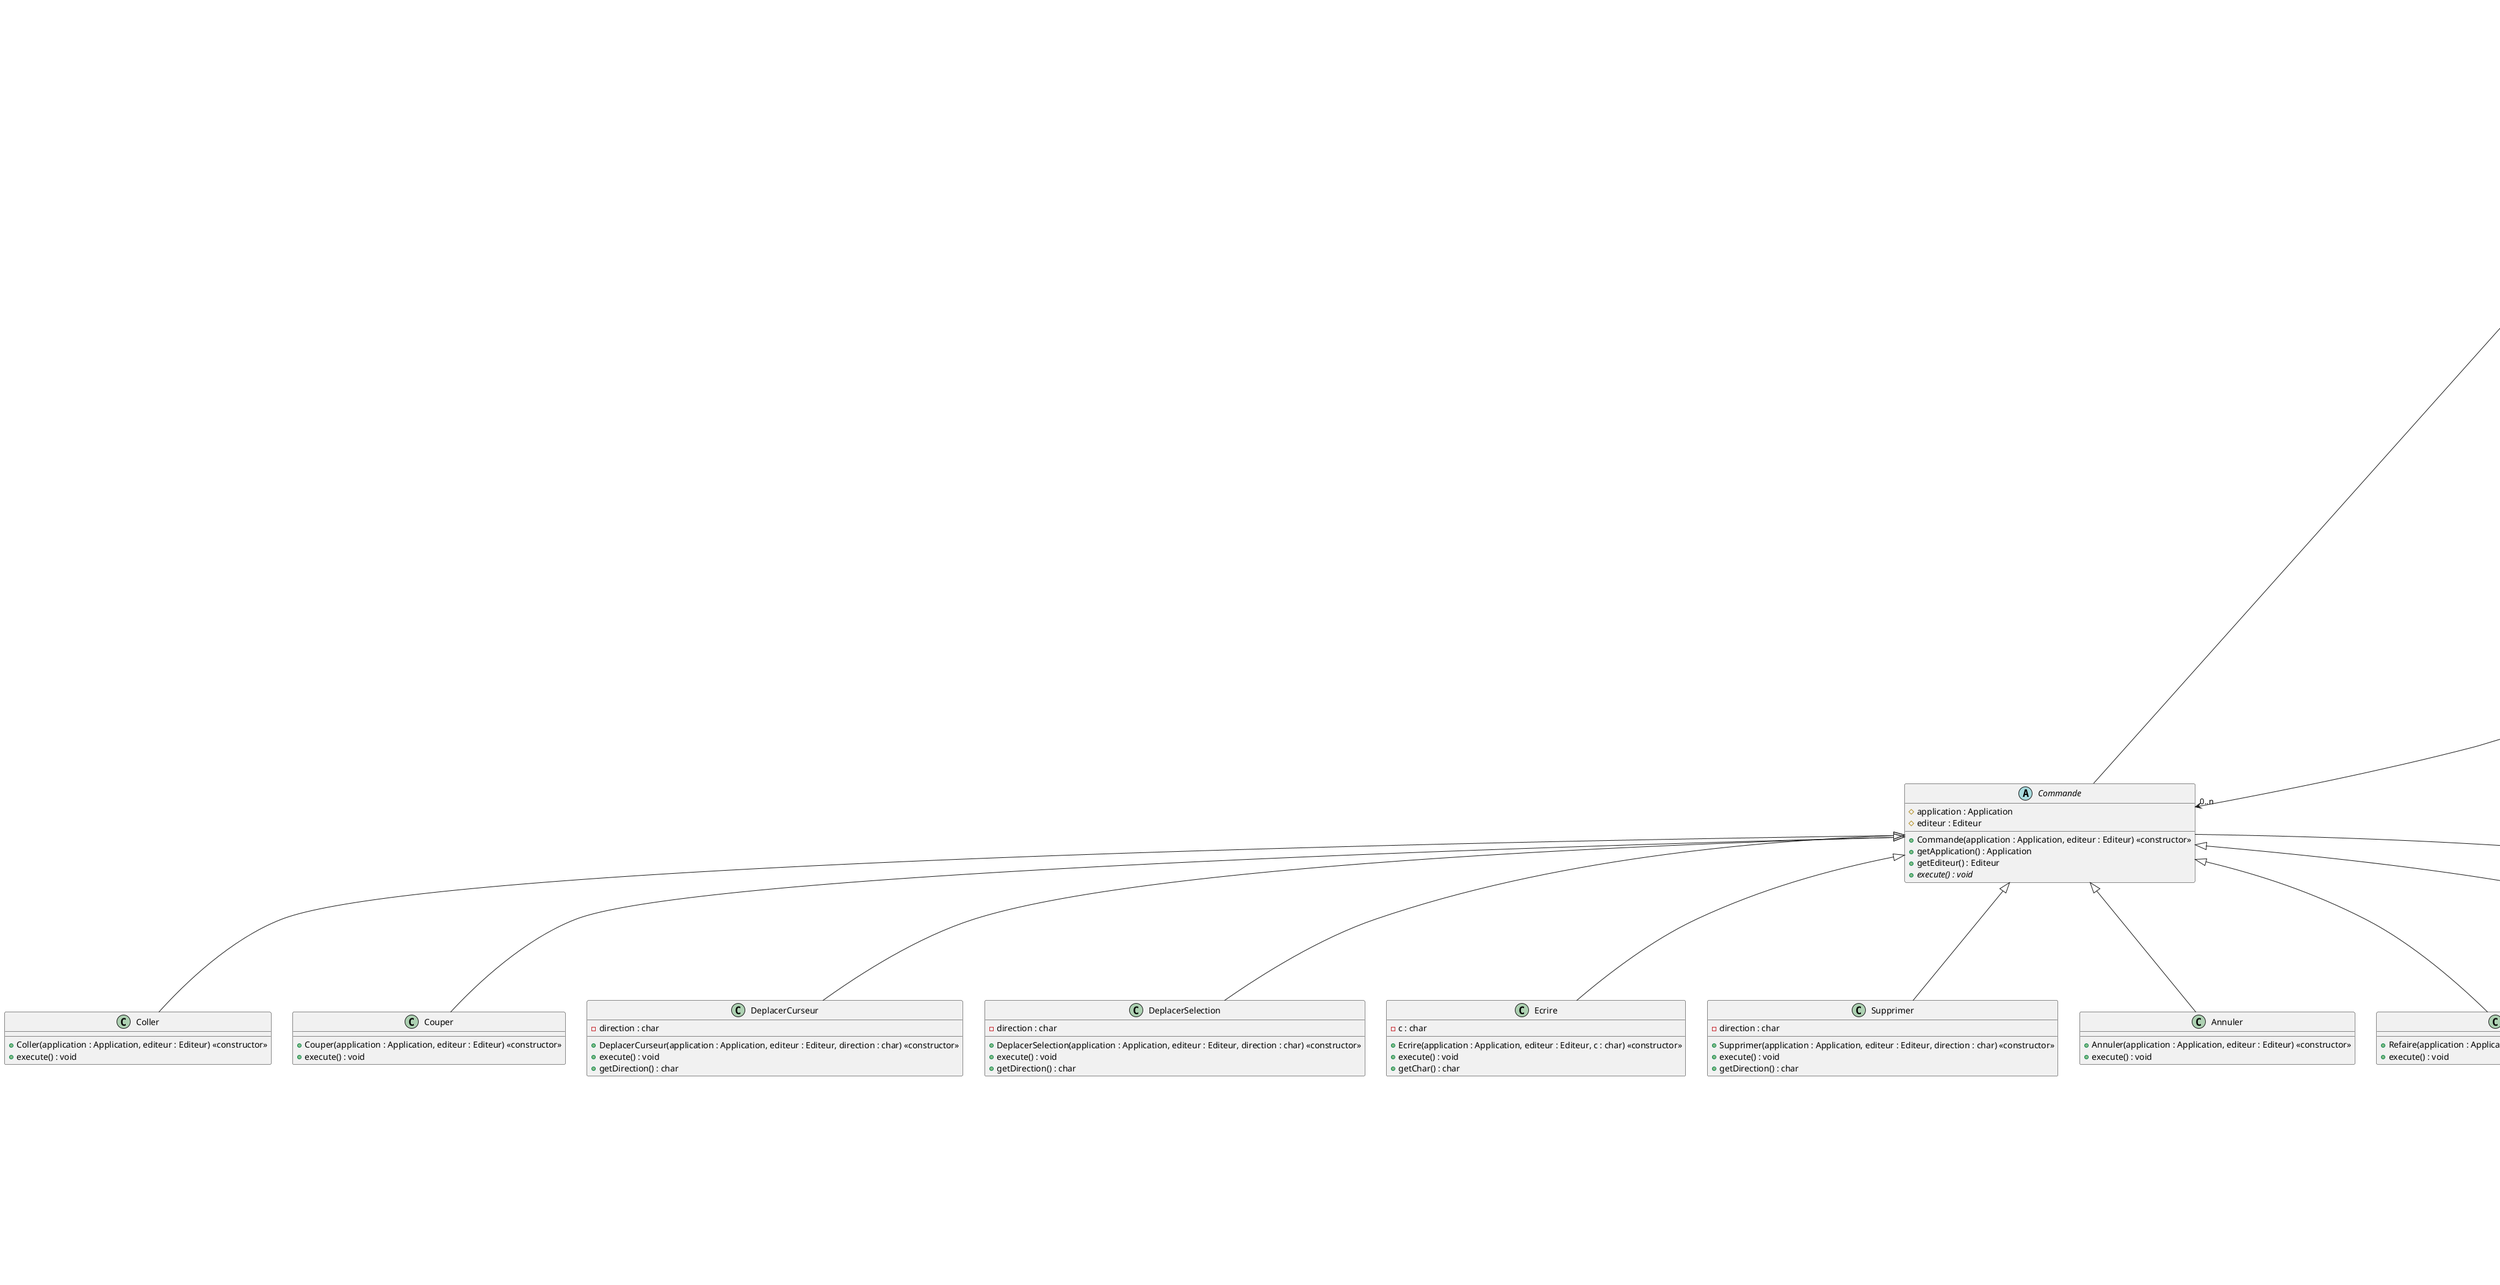 @startuml classe
class "Application"{
    -clipboard : String
    -editeur : Editeur
    -fenetre : Fenetre
    -mode : String
    -passe : Stack<Memento>
    -future : Stack<Memento>
    +Application() <<constructor>>
    +getClipboard() : String
    +getEditeur() : Editeur
    +getFenetre() : Fenetre
    +getMode() : String
    +getPasse() : Stack<Memento>
    +getFuture() : Stack<Memento>
    +setClipboard(clipboard : String) : void
    +setMode(mode : String) : void
    +popPasse() : Memento
    +popFuture() : Memento
    +pushPasse(m : Memento) : void
    +pushFuture(m : Memento) : void
    +resetFuture() : void
    +pasDePasse() : boolean
    +pasDeFuture() : boolean
    +run() : void
}

class "Fenetre"{
    -application : Application
    -textArea : JTextArea
    -highlighter : Highlighter
    -selectionPainter : HighlightPainter
    -cursorPainter : HighlightPainter
    -selectionTag : Object
    -cursorTag : Object
    +Fenetre(application : Application) <<constructor>>
    +getApplication() : Application
    +getTextArea() : JTextArea
    +getHighlighter() : Highlighter
    +getSelectionPainter() : HighlightPainter
    +getCursorPainter() : HighlightPainter
    +getSelectionTag() : Object
    +getCursorTag() : Object
    +refreshText() : void
    +refreshSelectionHighlight() : void
    +refreshCursorHighlight() : void
    +show() : void
    -initTextArea() : void
}

class "Actionneur"{
    -application : Application
    -fenetre : Fenetre
    +Actionneur(application : Application, fenetre : Fenetre) <<constructor>>
    +keyPressed(e : KeyEvent) : void
    +keyReleased(e : KeyEvent) : void
    +keyTyped(e : KeyEvent) : void
    -isPrintableChar(c : char) : boolean
}

class "Editeur"{
    -texte : StringBuffer
    -curseur : int
    -selection : Selection
    +Editeur() <<constructor>>
    +getTexte() : StringBuffer
    +getCurseur() : int
    +getSelection() : Selection
    +writeChar(c : char) : void
    +deleteChar(direction : char) : void
    +moveCurseur(direction : char) : void
    +moveSelection(direction : char) : void
    +resetSelection() : void
    +emptySelection() : boolean
    +getSelectedText() : String
    +setSelectedText(String replacement) : void
    +removeSelectedText() : void
    +getMemento() : Memento
    +setMemento(m : Memento) : void
}

class "Selection"{
    -offset : int
    +Selection() <<constructor>>
    +getOffset() : int
    +setOffset(offset : int) : void
}

abstract class "Commande"{
    #application : Application
    #editeur : Editeur
    +Commande(application : Application, editeur : Editeur) <<constructor>>
    +getApplication() : Application
    +getEditeur() : Editeur
    {abstract}+execute() : void
}

class "Copier"{
    +Copier(application : Application, editeur : Editeur) <<constructor>>
    +execute() : void
}

class "Coller"{
    +Coller(application : Application, editeur : Editeur) <<constructor>>
    +execute() : void
}

class "Couper"{
    +Couper(application : Application, editeur : Editeur) <<constructor>>
    +execute() : void
}

class "DeplacerCurseur"{
    -direction : char
    +DeplacerCurseur(application : Application, editeur : Editeur, direction : char) <<constructor>>
    +execute() : void
    +getDirection() : char
}

class "DeplacerSelection"{
    -direction : char
    +DeplacerSelection(application : Application, editeur : Editeur, direction : char) <<constructor>>
    +execute() : void
    +getDirection() : char
}

class "Ecrire"{
    -c : char
    +Ecrire(application : Application, editeur : Editeur, c : char) <<constructor>>
    +execute() : void
    +getChar() : char
}

class "Supprimer"{
    -direction : char
    +Supprimer(application : Application, editeur : Editeur, direction : char) <<constructor>>
    +execute() : void
    +getDirection() : char
}

class "Annuler"{
    +Annuler(application : Application, editeur : Editeur) <<constructor>>
    +execute() : void
}

class "Refaire"{
    +Refaire(application : Application, editeur : Editeur) <<constructor>>
    +execute() : void
}

class "Memento"{
    -texte : StringBuffer
    -curseur : int
    +Memento(texte : StringBuffer, curseur : int) <<constructor>>
    +getTexte() : StringBuffer
    +getCurseur() : int
}

Application *-->"1" Editeur
Application *-->"1" Fenetre
Fenetre -->"1" Actionneur
Fenetre "1"<--*"1" Actionneur
Actionneur -->"0..n" Commande
Actionneur -->"1" Application
Application "1"<-- Commande
Editeur *-->"1" Selection
Application *--> Memento
Editeur --> Memento
Commande -->"1" Editeur
Commande <|-- Copier
Commande <|-- Couper
Commande <|-- Coller
Commande <|-- DeplacerCurseur
Commande <|-- DeplacerSelection
Commande <|-- Ecrire
Commande <|-- Supprimer
Commande <|-- Annuler
Commande <|-- Refaire
@enduml